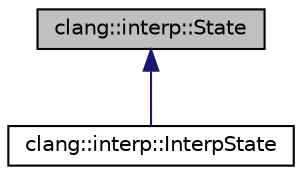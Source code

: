 digraph "clang::interp::State"
{
 // LATEX_PDF_SIZE
  bgcolor="transparent";
  edge [fontname="Helvetica",fontsize="10",labelfontname="Helvetica",labelfontsize="10"];
  node [fontname="Helvetica",fontsize="10",shape=record];
  Node1 [label="clang::interp::State",height=0.2,width=0.4,color="black", fillcolor="grey75", style="filled", fontcolor="black",tooltip="Interface for the VM to interact with the AST walker's context."];
  Node1 -> Node2 [dir="back",color="midnightblue",fontsize="10",style="solid",fontname="Helvetica"];
  Node2 [label="clang::interp::InterpState",height=0.2,width=0.4,color="black",URL="$classclang_1_1interp_1_1InterpState.html",tooltip="Interpreter context."];
}
